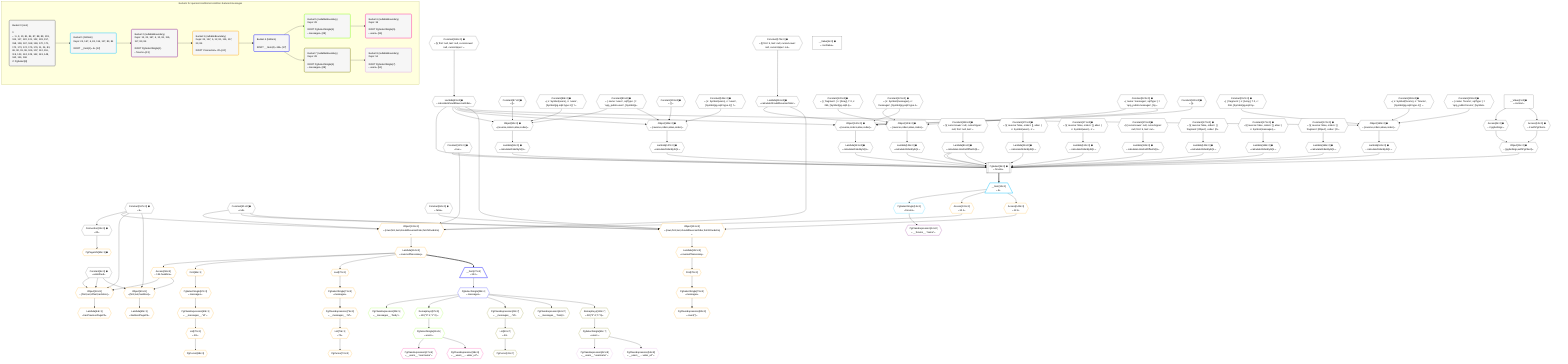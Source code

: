 %%{init: {'themeVariables': { 'fontSize': '12px'}}}%%
graph TD
    classDef path fill:#eee,stroke:#000,color:#000
    classDef plan fill:#fff,stroke-width:1px,color:#000
    classDef itemplan fill:#fff,stroke-width:2px,color:#000
    classDef unbatchedplan fill:#dff,stroke-width:1px,color:#000
    classDef sideeffectplan fill:#fcc,stroke-width:2px,color:#000
    classDef bucket fill:#f6f6f6,color:#000,stroke-width:2px,text-align:left


    %% plan dependencies
    PgSelect8[["PgSelect[8∈0] ➊<br />ᐸforumsᐳ"]]:::plan
    Object11{{"Object[11∈0] ➊<br />ᐸ{pgSettings,withPgClient}ᐳ"}}:::plan
    Constant117{{"Constant[117∈0] ➊<br />ᐸtrueᐳ"}}:::plan
    Lambda86{{"Lambda[86∈0] ➊<br />ᐸcalculateLimitAndOffsetSQLᐳ"}}:::plan
    Lambda91{{"Lambda[91∈0] ➊<br />ᐸcalculateOrderBySQLᐳ"}}:::plan
    Lambda96{{"Lambda[96∈0] ➊<br />ᐸcalculateOrderBySQLᐳ"}}:::plan
    Lambda107{{"Lambda[107∈0] ➊<br />ᐸcalculateOrderBySQLᐳ"}}:::plan
    Lambda112{{"Lambda[112∈0] ➊<br />ᐸcalculateOrderBySQLᐳ"}}:::plan
    Lambda119{{"Lambda[119∈0] ➊<br />ᐸcalculateLimitAndOffsetSQLᐳ"}}:::plan
    Lambda124{{"Lambda[124∈0] ➊<br />ᐸcalculateOrderBySQLᐳ"}}:::plan
    Lambda129{{"Lambda[129∈0] ➊<br />ᐸcalculateOrderBySQLᐳ"}}:::plan
    Lambda143{{"Lambda[143∈0] ➊<br />ᐸcalculateOrderBySQLᐳ"}}:::plan
    Lambda148{{"Lambda[148∈0] ➊<br />ᐸcalculateOrderBySQLᐳ"}}:::plan
    Lambda83{{"Lambda[83∈0] ➊<br />ᐸcalculateShouldReverseOrderᐳ"}}:::plan
    Lambda161{{"Lambda[161∈0] ➊<br />ᐸcalculateOrderBySQLᐳ"}}:::plan
    Lambda166{{"Lambda[166∈0] ➊<br />ᐸcalculateOrderBySQLᐳ"}}:::plan
    Object11 & Constant117 & Lambda86 & Lambda91 & Lambda96 & Lambda107 & Lambda112 & Lambda119 & Lambda124 & Lambda129 & Lambda86 & Lambda143 & Lambda148 & Lambda83 & Lambda86 & Lambda161 & Lambda166 --> PgSelect8
    Object90{{"Object[90∈0] ➊<br />ᐸ{reverse,orders,alias,codec}ᐳ"}}:::plan
    Constant87{{"Constant[87∈0] ➊<br />ᐸ[]ᐳ"}}:::plan
    Constant88{{"Constant[88∈0] ➊<br />ᐸ{ s: Symbol(users), n: 'users', [Symbol(pg-sql2-type-1)]: 'Iᐳ"}}:::plan
    Constant89{{"Constant[89∈0] ➊<br />ᐸ{ name: 'users', sqlType: { t: 'app_public.users', [Symbol(pᐳ"}}:::plan
    Lambda83 & Constant87 & Constant88 & Constant89 --> Object90
    Object106{{"Object[106∈0] ➊<br />ᐸ{reverse,orders,alias,codec}ᐳ"}}:::plan
    Constant103{{"Constant[103∈0] ➊<br />ᐸ[]ᐳ"}}:::plan
    Constant104{{"Constant[104∈0] ➊<br />ᐸ{ s: Symbol(users), n: 'users', [Symbol(pg-sql2-type-1)]: 'Iᐳ"}}:::plan
    Lambda83 & Constant103 & Constant104 & Constant89 --> Object106
    Object123{{"Object[123∈0] ➊<br />ᐸ{reverse,orders,alias,codec}ᐳ"}}:::plan
    Lambda116{{"Lambda[116∈0] ➊<br />ᐸcalculateShouldReverseOrderᐳ"}}:::plan
    Constant120{{"Constant[120∈0] ➊<br />ᐸ[ { fragment: { n: [Array], f: 0, c: 266, [Symbol(pg-sql2-tyᐳ"}}:::plan
    Constant121{{"Constant[121∈0] ➊<br />ᐸ{ s: Symbol(messages), n: 'messages', [Symbol(pg-sql2-type-1ᐳ"}}:::plan
    Constant122{{"Constant[122∈0] ➊<br />ᐸ{ name: 'messages', sqlType: { t: 'app_public.messages', [Syᐳ"}}:::plan
    Lambda116 & Constant120 & Constant121 & Constant122 --> Object123
    Object142{{"Object[142∈0] ➊<br />ᐸ{reverse,orders,alias,codec}ᐳ"}}:::plan
    Constant139{{"Constant[139∈0] ➊<br />ᐸ[]ᐳ"}}:::plan
    Lambda83 & Constant139 & Constant121 & Constant122 --> Object142
    Object160{{"Object[160∈0] ➊<br />ᐸ{reverse,orders,alias,codec}ᐳ"}}:::plan
    Constant157{{"Constant[157∈0] ➊<br />ᐸ[ { fragment: { n: [Array], f: 0, c: 266, [Symbol(pg-sql2-tyᐳ"}}:::plan
    Constant158{{"Constant[158∈0] ➊<br />ᐸ{ s: Symbol(forums), n: 'forums', [Symbol(pg-sql2-type-1)]: ᐳ"}}:::plan
    Constant159{{"Constant[159∈0] ➊<br />ᐸ{ name: 'forums', sqlType: { t: 'app_public.forums', [Symbolᐳ"}}:::plan
    Lambda83 & Constant157 & Constant158 & Constant159 --> Object160
    Access9{{"Access[9∈0] ➊<br />ᐸ2.pgSettingsᐳ"}}:::plan
    Access10{{"Access[10∈0] ➊<br />ᐸ2.withPgClientᐳ"}}:::plan
    Access9 & Access10 --> Object11
    __Value2["__Value[2∈0] ➊<br />ᐸcontextᐳ"]:::plan
    __Value2 --> Access9
    __Value2 --> Access10
    Connection24{{"Connection[24∈0] ➊<br />ᐸ20ᐳ"}}:::plan
    Constant167{{"Constant[167∈0] ➊<br />ᐸ5ᐳ"}}:::plan
    Constant167 --> Connection24
    Constant168{{"Constant[168∈0] ➊<br />ᐸ§{ first: null, last: null, cursorLower: null, cursorUpper: ᐳ"}}:::plan
    Constant168 --> Lambda83
    Constant169{{"Constant[169∈0] ➊<br />ᐸ§{ cursorLower: null, cursorUpper: null, first: null, last: ᐳ"}}:::plan
    Constant169 --> Lambda86
    Object90 --> Lambda91
    Constant170{{"Constant[170∈0] ➊<br />ᐸ§{ reverse: false, orders: [], alias: { s: Symbol(users), n:ᐳ"}}:::plan
    Constant170 --> Lambda96
    Object106 --> Lambda107
    Constant171{{"Constant[171∈0] ➊<br />ᐸ§{ reverse: false, orders: [], alias: { s: Symbol(users), n:ᐳ"}}:::plan
    Constant171 --> Lambda112
    Constant175{{"Constant[175∈0] ➊<br />ᐸ§{ first: 5, last: null, cursorLower: null, cursorUpper: nulᐳ"}}:::plan
    Constant175 --> Lambda116
    Constant176{{"Constant[176∈0] ➊<br />ᐸ§{ cursorLower: null, cursorUpper: null, first: 5, last: nulᐳ"}}:::plan
    Constant176 --> Lambda119
    Object123 --> Lambda124
    Constant172{{"Constant[172∈0] ➊<br />ᐸ§{ reverse: false, orders: [ { fragment: [Object], codec: [Oᐳ"}}:::plan
    Constant172 --> Lambda129
    Object142 --> Lambda143
    Constant173{{"Constant[173∈0] ➊<br />ᐸ§{ reverse: false, orders: [], alias: { s: Symbol(messages),ᐳ"}}:::plan
    Constant173 --> Lambda148
    Object160 --> Lambda161
    Constant174{{"Constant[174∈0] ➊<br />ᐸ§{ reverse: false, orders: [ { fragment: [Object], codec: [Oᐳ"}}:::plan
    Constant174 --> Lambda166
    __Value4["__Value[4∈0] ➊<br />ᐸrootValueᐳ"]:::plan
    Constant6{{"Constant[6∈0] ➊<br />ᐸundefinedᐳ"}}:::plan
    Constant81{{"Constant[81∈0] ➊<br />ᐸnullᐳ"}}:::plan
    Constant84{{"Constant[84∈0] ➊<br />ᐸfalseᐳ"}}:::plan
    __Item12[/"__Item[12∈1]<br />ᐸ8ᐳ"\]:::itemplan
    PgSelect8 ==> __Item12
    PgSelectSingle13{{"PgSelectSingle[13∈1]<br />ᐸforumsᐳ"}}:::plan
    __Item12 --> PgSelectSingle13
    PgClassExpression14{{"PgClassExpression[14∈2]<br />ᐸ__forums__.”name”ᐳ"}}:::plan
    PgSelectSingle13 --> PgClassExpression14
    Object133{{"Object[133∈3]<br />ᐸ{rows,first,last,shouldReverseOrder,fetchOneExtra}ᐳ"}}:::plan
    Access131{{"Access[131∈3]<br />ᐸ12.1ᐳ"}}:::plan
    Access131 & Constant167 & Constant81 & Lambda116 & Constant117 --> Object133
    Object151{{"Object[151∈3]<br />ᐸ{rows,first,last,shouldReverseOrder,fetchOneExtra}ᐳ"}}:::plan
    Access149{{"Access[149∈3]<br />ᐸ12.2ᐳ"}}:::plan
    Access149 & Constant81 & Constant81 & Lambda83 & Constant84 --> Object151
    Object63{{"Object[63∈3]<br />ᐸ{first,last,offset,hasMore}ᐳ"}}:::plan
    Access58{{"Access[58∈3]<br />ᐸ134.hasMoreᐳ"}}:::plan
    Constant167 & Constant6 & Constant6 & Access58 --> Object63
    Object59{{"Object[59∈3]<br />ᐸ{first,last,hasMore}ᐳ"}}:::plan
    Constant167 & Constant6 & Access58 --> Object59
    PgPageInfo55{{"PgPageInfo[55∈3] ➊"}}:::plan
    Connection24 --> PgPageInfo55
    Lambda134{{"Lambda[134∈3]<br />ᐸreverseIfNecessaryᐳ"}}:::plan
    Lambda134 --> Access58
    Lambda60{{"Lambda[60∈3]<br />ᐸhasNextPageCbᐳ"}}:::plan
    Object59 --> Lambda60
    Lambda64{{"Lambda[64∈3]<br />ᐸhasPreviousPageCbᐳ"}}:::plan
    Object63 --> Lambda64
    First66{{"First[66∈3]"}}:::plan
    Lambda134 --> First66
    PgSelectSingle67{{"PgSelectSingle[67∈3]<br />ᐸmessagesᐳ"}}:::plan
    First66 --> PgSelectSingle67
    PgCursor68{{"PgCursor[68∈3]"}}:::plan
    List70{{"List[70∈3]<br />ᐸ69ᐳ"}}:::plan
    List70 --> PgCursor68
    PgClassExpression69{{"PgClassExpression[69∈3]<br />ᐸ__messages__.”id”ᐳ"}}:::plan
    PgSelectSingle67 --> PgClassExpression69
    PgClassExpression69 --> List70
    Last72{{"Last[72∈3]"}}:::plan
    Lambda134 --> Last72
    PgSelectSingle73{{"PgSelectSingle[73∈3]<br />ᐸmessagesᐳ"}}:::plan
    Last72 --> PgSelectSingle73
    PgCursor74{{"PgCursor[74∈3]"}}:::plan
    List76{{"List[76∈3]<br />ᐸ75ᐳ"}}:::plan
    List76 --> PgCursor74
    PgClassExpression75{{"PgClassExpression[75∈3]<br />ᐸ__messages__.”id”ᐳ"}}:::plan
    PgSelectSingle73 --> PgClassExpression75
    PgClassExpression75 --> List76
    First78{{"First[78∈3]"}}:::plan
    Lambda152{{"Lambda[152∈3]<br />ᐸreverseIfNecessaryᐳ"}}:::plan
    Lambda152 --> First78
    PgSelectSingle79{{"PgSelectSingle[79∈3]<br />ᐸmessagesᐳ"}}:::plan
    First78 --> PgSelectSingle79
    PgClassExpression80{{"PgClassExpression[80∈3]<br />ᐸcount(*)ᐳ"}}:::plan
    PgSelectSingle79 --> PgClassExpression80
    __Item12 --> Access131
    Object133 --> Lambda134
    __Item12 --> Access149
    Object151 --> Lambda152
    __Item27[/"__Item[27∈4]<br />ᐸ134ᐳ"\]:::itemplan
    Lambda134 ==> __Item27
    PgSelectSingle28{{"PgSelectSingle[28∈4]<br />ᐸmessagesᐳ"}}:::plan
    __Item27 --> PgSelectSingle28
    PgClassExpression29{{"PgClassExpression[29∈5]<br />ᐸ__messages__.”body”ᐳ"}}:::plan
    PgSelectSingle28 --> PgClassExpression29
    PgSelectSingle36{{"PgSelectSingle[36∈5]<br />ᐸusersᐳ"}}:::plan
    RemapKeys97{{"RemapKeys[97∈5]<br />ᐸ28:{”0”:1,”1”:2}ᐳ"}}:::plan
    RemapKeys97 --> PgSelectSingle36
    PgSelectSingle28 --> RemapKeys97
    PgClassExpression37{{"PgClassExpression[37∈6]<br />ᐸ__users__.”username”ᐳ"}}:::plan
    PgSelectSingle36 --> PgClassExpression37
    PgClassExpression38{{"PgClassExpression[38∈6]<br />ᐸ__users__....vatar_url”ᐳ"}}:::plan
    PgSelectSingle36 --> PgClassExpression38
    PgCursor41{{"PgCursor[41∈7]"}}:::plan
    List43{{"List[43∈7]<br />ᐸ42ᐳ"}}:::plan
    List43 --> PgCursor41
    PgClassExpression42{{"PgClassExpression[42∈7]<br />ᐸ__messages__.”id”ᐳ"}}:::plan
    PgSelectSingle28 --> PgClassExpression42
    PgClassExpression42 --> List43
    PgClassExpression44{{"PgClassExpression[44∈7]<br />ᐸ__messages__.”body”ᐳ"}}:::plan
    PgSelectSingle28 --> PgClassExpression44
    PgSelectSingle51{{"PgSelectSingle[51∈7]<br />ᐸusersᐳ"}}:::plan
    RemapKeys113{{"RemapKeys[113∈7]<br />ᐸ28:{”0”:4,”1”:5}ᐳ"}}:::plan
    RemapKeys113 --> PgSelectSingle51
    PgSelectSingle28 --> RemapKeys113
    PgClassExpression52{{"PgClassExpression[52∈8]<br />ᐸ__users__.”username”ᐳ"}}:::plan
    PgSelectSingle51 --> PgClassExpression52
    PgClassExpression53{{"PgClassExpression[53∈8]<br />ᐸ__users__....vatar_url”ᐳ"}}:::plan
    PgSelectSingle51 --> PgClassExpression53

    %% define steps

    subgraph "Buckets for queries/conditions/condition-featured-messages"
    Bucket0("Bucket 0 (root)<br /><br />1: <br />ᐳ: 6, 9, 10, 81, 84, 87, 88, 89, 103, 104, 117, 120, 121, 122, 139, 157, 158, 159, 167, 168, 169, 170, 171, 172, 173, 174, 175, 176, 11, 24, 83, 86, 90, 91, 96, 106, 107, 112, 116, 119, 123, 124, 129, 142, 143, 148, 160, 161, 166<br />2: PgSelect[8]"):::bucket
    classDef bucket0 stroke:#696969
    class Bucket0,__Value2,__Value4,Constant6,PgSelect8,Access9,Access10,Object11,Connection24,Constant81,Lambda83,Constant84,Lambda86,Constant87,Constant88,Constant89,Object90,Lambda91,Lambda96,Constant103,Constant104,Object106,Lambda107,Lambda112,Lambda116,Constant117,Lambda119,Constant120,Constant121,Constant122,Object123,Lambda124,Lambda129,Constant139,Object142,Lambda143,Lambda148,Constant157,Constant158,Constant159,Object160,Lambda161,Lambda166,Constant167,Constant168,Constant169,Constant170,Constant171,Constant172,Constant173,Constant174,Constant175,Constant176 bucket0
    Bucket1("Bucket 1 (listItem)<br />Deps: 24, 167, 6, 81, 116, 117, 83, 84<br /><br />ROOT __Item{1}ᐸ8ᐳ[12]"):::bucket
    classDef bucket1 stroke:#00bfff
    class Bucket1,__Item12,PgSelectSingle13 bucket1
    Bucket2("Bucket 2 (nullableBoundary)<br />Deps: 13, 24, 167, 6, 12, 81, 116, 117, 83, 84<br /><br />ROOT PgSelectSingle{1}ᐸforumsᐳ[13]"):::bucket
    classDef bucket2 stroke:#7f007f
    class Bucket2,PgClassExpression14 bucket2
    Bucket3("Bucket 3 (nullableBoundary)<br />Deps: 24, 167, 6, 12, 81, 116, 117, 83, 84<br /><br />ROOT Connectionᐸ20ᐳ[24]"):::bucket
    classDef bucket3 stroke:#ffa500
    class Bucket3,PgPageInfo55,Access58,Object59,Lambda60,Object63,Lambda64,First66,PgSelectSingle67,PgCursor68,PgClassExpression69,List70,Last72,PgSelectSingle73,PgCursor74,PgClassExpression75,List76,First78,PgSelectSingle79,PgClassExpression80,Access131,Object133,Lambda134,Access149,Object151,Lambda152 bucket3
    Bucket4("Bucket 4 (listItem)<br /><br />ROOT __Item{4}ᐸ134ᐳ[27]"):::bucket
    classDef bucket4 stroke:#0000ff
    class Bucket4,__Item27,PgSelectSingle28 bucket4
    Bucket5("Bucket 5 (nullableBoundary)<br />Deps: 28<br /><br />ROOT PgSelectSingle{4}ᐸmessagesᐳ[28]"):::bucket
    classDef bucket5 stroke:#7fff00
    class Bucket5,PgClassExpression29,PgSelectSingle36,RemapKeys97 bucket5
    Bucket6("Bucket 6 (nullableBoundary)<br />Deps: 36<br /><br />ROOT PgSelectSingle{5}ᐸusersᐳ[36]"):::bucket
    classDef bucket6 stroke:#ff1493
    class Bucket6,PgClassExpression37,PgClassExpression38 bucket6
    Bucket7("Bucket 7 (nullableBoundary)<br />Deps: 28<br /><br />ROOT PgSelectSingle{4}ᐸmessagesᐳ[28]"):::bucket
    classDef bucket7 stroke:#808000
    class Bucket7,PgCursor41,PgClassExpression42,List43,PgClassExpression44,PgSelectSingle51,RemapKeys113 bucket7
    Bucket8("Bucket 8 (nullableBoundary)<br />Deps: 51<br /><br />ROOT PgSelectSingle{7}ᐸusersᐳ[51]"):::bucket
    classDef bucket8 stroke:#dda0dd
    class Bucket8,PgClassExpression52,PgClassExpression53 bucket8
    Bucket0 --> Bucket1
    Bucket1 --> Bucket2
    Bucket2 --> Bucket3
    Bucket3 --> Bucket4
    Bucket4 --> Bucket5 & Bucket7
    Bucket5 --> Bucket6
    Bucket7 --> Bucket8
    end